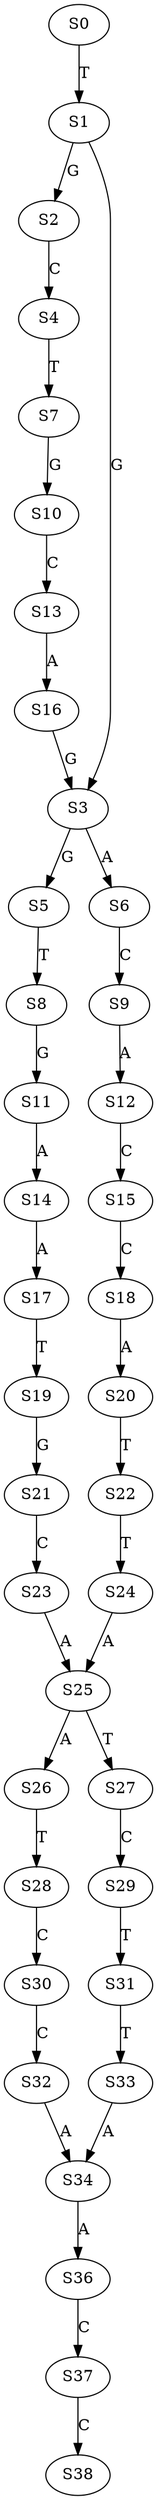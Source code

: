 strict digraph  {
	S0 -> S1 [ label = T ];
	S1 -> S2 [ label = G ];
	S1 -> S3 [ label = G ];
	S2 -> S4 [ label = C ];
	S3 -> S5 [ label = G ];
	S3 -> S6 [ label = A ];
	S4 -> S7 [ label = T ];
	S5 -> S8 [ label = T ];
	S6 -> S9 [ label = C ];
	S7 -> S10 [ label = G ];
	S8 -> S11 [ label = G ];
	S9 -> S12 [ label = A ];
	S10 -> S13 [ label = C ];
	S11 -> S14 [ label = A ];
	S12 -> S15 [ label = C ];
	S13 -> S16 [ label = A ];
	S14 -> S17 [ label = A ];
	S15 -> S18 [ label = C ];
	S16 -> S3 [ label = G ];
	S17 -> S19 [ label = T ];
	S18 -> S20 [ label = A ];
	S19 -> S21 [ label = G ];
	S20 -> S22 [ label = T ];
	S21 -> S23 [ label = C ];
	S22 -> S24 [ label = T ];
	S23 -> S25 [ label = A ];
	S24 -> S25 [ label = A ];
	S25 -> S26 [ label = A ];
	S25 -> S27 [ label = T ];
	S26 -> S28 [ label = T ];
	S27 -> S29 [ label = C ];
	S28 -> S30 [ label = C ];
	S29 -> S31 [ label = T ];
	S30 -> S32 [ label = C ];
	S31 -> S33 [ label = T ];
	S32 -> S34 [ label = A ];
	S33 -> S34 [ label = A ];
	S34 -> S36 [ label = A ];
	S36 -> S37 [ label = C ];
	S37 -> S38 [ label = C ];
}
